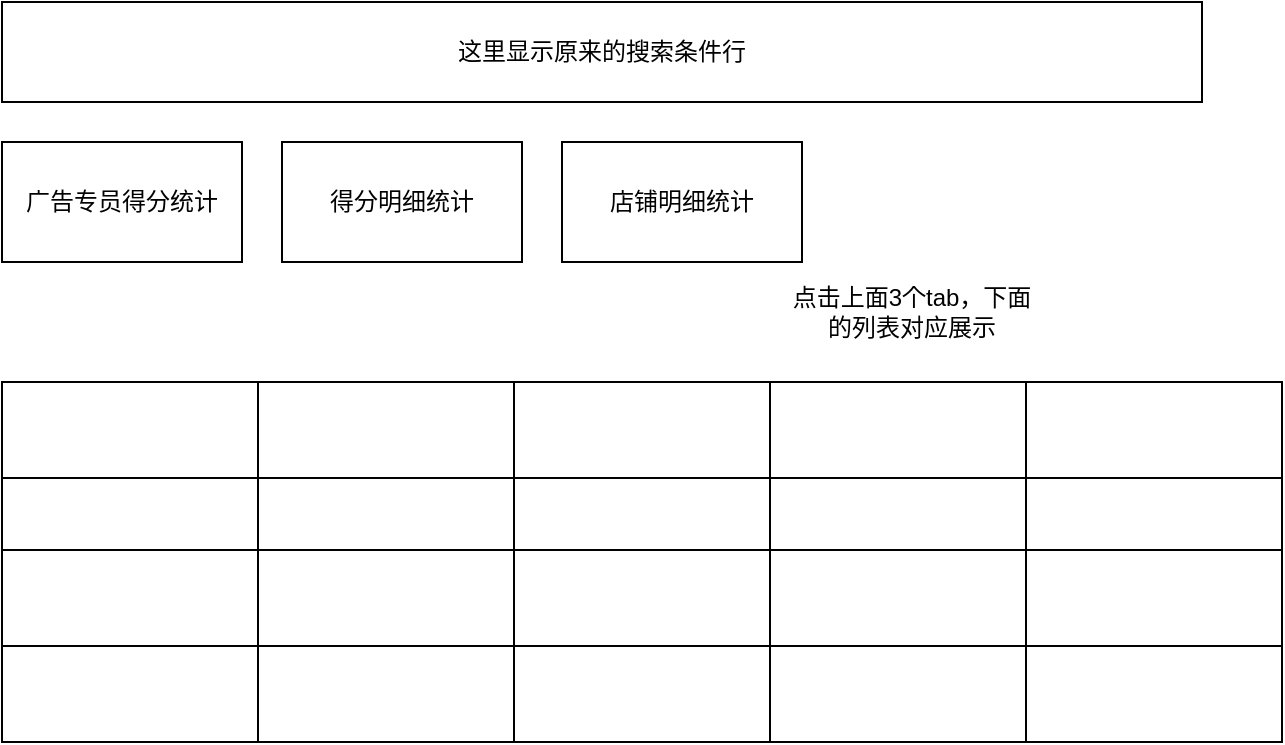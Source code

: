 <mxfile version="14.5.3" type="github">
  <diagram id="C5RBs43oDa-KdzZeNtuy" name="Page-1">
    <mxGraphModel dx="1422" dy="633" grid="1" gridSize="10" guides="1" tooltips="1" connect="1" arrows="1" fold="1" page="1" pageScale="1" pageWidth="827" pageHeight="1169" math="0" shadow="0">
      <root>
        <mxCell id="WIyWlLk6GJQsqaUBKTNV-0" />
        <mxCell id="WIyWlLk6GJQsqaUBKTNV-1" parent="WIyWlLk6GJQsqaUBKTNV-0" />
        <mxCell id="mER0PaOWfNaouDAf2oOQ-0" value="这里显示原来的搜索条件行" style="rounded=0;whiteSpace=wrap;html=1;" vertex="1" parent="WIyWlLk6GJQsqaUBKTNV-1">
          <mxGeometry x="120" y="50" width="600" height="50" as="geometry" />
        </mxCell>
        <mxCell id="mER0PaOWfNaouDAf2oOQ-1" value="广告专员得分统计" style="rounded=0;whiteSpace=wrap;html=1;" vertex="1" parent="WIyWlLk6GJQsqaUBKTNV-1">
          <mxGeometry x="120" y="120" width="120" height="60" as="geometry" />
        </mxCell>
        <mxCell id="mER0PaOWfNaouDAf2oOQ-2" value="店铺明细统计" style="rounded=0;whiteSpace=wrap;html=1;" vertex="1" parent="WIyWlLk6GJQsqaUBKTNV-1">
          <mxGeometry x="400" y="120" width="120" height="60" as="geometry" />
        </mxCell>
        <mxCell id="mER0PaOWfNaouDAf2oOQ-3" value="得分明细统计" style="rounded=0;whiteSpace=wrap;html=1;" vertex="1" parent="WIyWlLk6GJQsqaUBKTNV-1">
          <mxGeometry x="260" y="120" width="120" height="60" as="geometry" />
        </mxCell>
        <mxCell id="mER0PaOWfNaouDAf2oOQ-4" value="" style="shape=table;html=1;whiteSpace=wrap;startSize=0;container=1;collapsible=0;childLayout=tableLayout;" vertex="1" parent="WIyWlLk6GJQsqaUBKTNV-1">
          <mxGeometry x="120" y="240" width="640" height="180" as="geometry" />
        </mxCell>
        <mxCell id="mER0PaOWfNaouDAf2oOQ-5" value="" style="shape=partialRectangle;html=1;whiteSpace=wrap;collapsible=0;dropTarget=0;pointerEvents=0;fillColor=none;top=0;left=0;bottom=0;right=0;points=[[0,0.5],[1,0.5]];portConstraint=eastwest;" vertex="1" parent="mER0PaOWfNaouDAf2oOQ-4">
          <mxGeometry width="640" height="48" as="geometry" />
        </mxCell>
        <mxCell id="mER0PaOWfNaouDAf2oOQ-6" value="" style="shape=partialRectangle;html=1;whiteSpace=wrap;connectable=0;overflow=hidden;fillColor=none;top=0;left=0;bottom=0;right=0;" vertex="1" parent="mER0PaOWfNaouDAf2oOQ-5">
          <mxGeometry width="128" height="48" as="geometry" />
        </mxCell>
        <mxCell id="mER0PaOWfNaouDAf2oOQ-7" value="" style="shape=partialRectangle;html=1;whiteSpace=wrap;connectable=0;overflow=hidden;fillColor=none;top=0;left=0;bottom=0;right=0;" vertex="1" parent="mER0PaOWfNaouDAf2oOQ-5">
          <mxGeometry x="128" width="128" height="48" as="geometry" />
        </mxCell>
        <mxCell id="mER0PaOWfNaouDAf2oOQ-8" value="" style="shape=partialRectangle;html=1;whiteSpace=wrap;connectable=0;overflow=hidden;fillColor=none;top=0;left=0;bottom=0;right=0;" vertex="1" parent="mER0PaOWfNaouDAf2oOQ-5">
          <mxGeometry x="256" width="128" height="48" as="geometry" />
        </mxCell>
        <mxCell id="mER0PaOWfNaouDAf2oOQ-9" value="" style="shape=partialRectangle;html=1;whiteSpace=wrap;connectable=0;overflow=hidden;fillColor=none;top=0;left=0;bottom=0;right=0;" vertex="1" parent="mER0PaOWfNaouDAf2oOQ-5">
          <mxGeometry x="384" width="128" height="48" as="geometry" />
        </mxCell>
        <mxCell id="mER0PaOWfNaouDAf2oOQ-10" value="" style="shape=partialRectangle;html=1;whiteSpace=wrap;connectable=0;overflow=hidden;fillColor=none;top=0;left=0;bottom=0;right=0;" vertex="1" parent="mER0PaOWfNaouDAf2oOQ-5">
          <mxGeometry x="512" width="128" height="48" as="geometry" />
        </mxCell>
        <mxCell id="mER0PaOWfNaouDAf2oOQ-11" value="" style="shape=partialRectangle;html=1;whiteSpace=wrap;collapsible=0;dropTarget=0;pointerEvents=0;fillColor=none;top=0;left=0;bottom=0;right=0;points=[[0,0.5],[1,0.5]];portConstraint=eastwest;" vertex="1" parent="mER0PaOWfNaouDAf2oOQ-4">
          <mxGeometry y="48" width="640" height="36" as="geometry" />
        </mxCell>
        <mxCell id="mER0PaOWfNaouDAf2oOQ-12" value="" style="shape=partialRectangle;html=1;whiteSpace=wrap;connectable=0;overflow=hidden;fillColor=none;top=0;left=0;bottom=0;right=0;" vertex="1" parent="mER0PaOWfNaouDAf2oOQ-11">
          <mxGeometry width="128" height="36" as="geometry" />
        </mxCell>
        <mxCell id="mER0PaOWfNaouDAf2oOQ-13" value="" style="shape=partialRectangle;html=1;whiteSpace=wrap;connectable=0;overflow=hidden;fillColor=none;top=0;left=0;bottom=0;right=0;" vertex="1" parent="mER0PaOWfNaouDAf2oOQ-11">
          <mxGeometry x="128" width="128" height="36" as="geometry" />
        </mxCell>
        <mxCell id="mER0PaOWfNaouDAf2oOQ-14" value="" style="shape=partialRectangle;html=1;whiteSpace=wrap;connectable=0;overflow=hidden;fillColor=none;top=0;left=0;bottom=0;right=0;" vertex="1" parent="mER0PaOWfNaouDAf2oOQ-11">
          <mxGeometry x="256" width="128" height="36" as="geometry" />
        </mxCell>
        <mxCell id="mER0PaOWfNaouDAf2oOQ-15" value="" style="shape=partialRectangle;html=1;whiteSpace=wrap;connectable=0;overflow=hidden;fillColor=none;top=0;left=0;bottom=0;right=0;" vertex="1" parent="mER0PaOWfNaouDAf2oOQ-11">
          <mxGeometry x="384" width="128" height="36" as="geometry" />
        </mxCell>
        <mxCell id="mER0PaOWfNaouDAf2oOQ-16" value="" style="shape=partialRectangle;html=1;whiteSpace=wrap;connectable=0;overflow=hidden;fillColor=none;top=0;left=0;bottom=0;right=0;" vertex="1" parent="mER0PaOWfNaouDAf2oOQ-11">
          <mxGeometry x="512" width="128" height="36" as="geometry" />
        </mxCell>
        <mxCell id="mER0PaOWfNaouDAf2oOQ-17" value="" style="shape=partialRectangle;html=1;whiteSpace=wrap;collapsible=0;dropTarget=0;pointerEvents=0;fillColor=none;top=0;left=0;bottom=0;right=0;points=[[0,0.5],[1,0.5]];portConstraint=eastwest;" vertex="1" parent="mER0PaOWfNaouDAf2oOQ-4">
          <mxGeometry y="84" width="640" height="48" as="geometry" />
        </mxCell>
        <mxCell id="mER0PaOWfNaouDAf2oOQ-18" value="" style="shape=partialRectangle;html=1;whiteSpace=wrap;connectable=0;overflow=hidden;fillColor=none;top=0;left=0;bottom=0;right=0;" vertex="1" parent="mER0PaOWfNaouDAf2oOQ-17">
          <mxGeometry width="128" height="48" as="geometry" />
        </mxCell>
        <mxCell id="mER0PaOWfNaouDAf2oOQ-19" value="" style="shape=partialRectangle;html=1;whiteSpace=wrap;connectable=0;overflow=hidden;fillColor=none;top=0;left=0;bottom=0;right=0;" vertex="1" parent="mER0PaOWfNaouDAf2oOQ-17">
          <mxGeometry x="128" width="128" height="48" as="geometry" />
        </mxCell>
        <mxCell id="mER0PaOWfNaouDAf2oOQ-20" value="" style="shape=partialRectangle;html=1;whiteSpace=wrap;connectable=0;overflow=hidden;fillColor=none;top=0;left=0;bottom=0;right=0;" vertex="1" parent="mER0PaOWfNaouDAf2oOQ-17">
          <mxGeometry x="256" width="128" height="48" as="geometry" />
        </mxCell>
        <mxCell id="mER0PaOWfNaouDAf2oOQ-21" value="" style="shape=partialRectangle;html=1;whiteSpace=wrap;connectable=0;overflow=hidden;fillColor=none;top=0;left=0;bottom=0;right=0;" vertex="1" parent="mER0PaOWfNaouDAf2oOQ-17">
          <mxGeometry x="384" width="128" height="48" as="geometry" />
        </mxCell>
        <mxCell id="mER0PaOWfNaouDAf2oOQ-22" value="" style="shape=partialRectangle;html=1;whiteSpace=wrap;connectable=0;overflow=hidden;fillColor=none;top=0;left=0;bottom=0;right=0;" vertex="1" parent="mER0PaOWfNaouDAf2oOQ-17">
          <mxGeometry x="512" width="128" height="48" as="geometry" />
        </mxCell>
        <mxCell id="mER0PaOWfNaouDAf2oOQ-23" value="" style="shape=partialRectangle;html=1;whiteSpace=wrap;collapsible=0;dropTarget=0;pointerEvents=0;fillColor=none;top=0;left=0;bottom=0;right=0;points=[[0,0.5],[1,0.5]];portConstraint=eastwest;" vertex="1" parent="mER0PaOWfNaouDAf2oOQ-4">
          <mxGeometry y="132" width="640" height="48" as="geometry" />
        </mxCell>
        <mxCell id="mER0PaOWfNaouDAf2oOQ-24" value="" style="shape=partialRectangle;html=1;whiteSpace=wrap;connectable=0;overflow=hidden;fillColor=none;top=0;left=0;bottom=0;right=0;" vertex="1" parent="mER0PaOWfNaouDAf2oOQ-23">
          <mxGeometry width="128" height="48" as="geometry" />
        </mxCell>
        <mxCell id="mER0PaOWfNaouDAf2oOQ-25" value="" style="shape=partialRectangle;html=1;whiteSpace=wrap;connectable=0;overflow=hidden;fillColor=none;top=0;left=0;bottom=0;right=0;" vertex="1" parent="mER0PaOWfNaouDAf2oOQ-23">
          <mxGeometry x="128" width="128" height="48" as="geometry" />
        </mxCell>
        <mxCell id="mER0PaOWfNaouDAf2oOQ-26" value="" style="shape=partialRectangle;html=1;whiteSpace=wrap;connectable=0;overflow=hidden;fillColor=none;top=0;left=0;bottom=0;right=0;" vertex="1" parent="mER0PaOWfNaouDAf2oOQ-23">
          <mxGeometry x="256" width="128" height="48" as="geometry" />
        </mxCell>
        <mxCell id="mER0PaOWfNaouDAf2oOQ-27" value="" style="shape=partialRectangle;html=1;whiteSpace=wrap;connectable=0;overflow=hidden;fillColor=none;top=0;left=0;bottom=0;right=0;" vertex="1" parent="mER0PaOWfNaouDAf2oOQ-23">
          <mxGeometry x="384" width="128" height="48" as="geometry" />
        </mxCell>
        <mxCell id="mER0PaOWfNaouDAf2oOQ-28" value="" style="shape=partialRectangle;html=1;whiteSpace=wrap;connectable=0;overflow=hidden;fillColor=none;top=0;left=0;bottom=0;right=0;" vertex="1" parent="mER0PaOWfNaouDAf2oOQ-23">
          <mxGeometry x="512" width="128" height="48" as="geometry" />
        </mxCell>
        <mxCell id="mER0PaOWfNaouDAf2oOQ-30" value="点击上面3个tab，下面的列表对应展示" style="text;html=1;strokeColor=none;fillColor=none;align=center;verticalAlign=middle;whiteSpace=wrap;rounded=0;" vertex="1" parent="WIyWlLk6GJQsqaUBKTNV-1">
          <mxGeometry x="510" y="190" width="130" height="30" as="geometry" />
        </mxCell>
      </root>
    </mxGraphModel>
  </diagram>
</mxfile>
